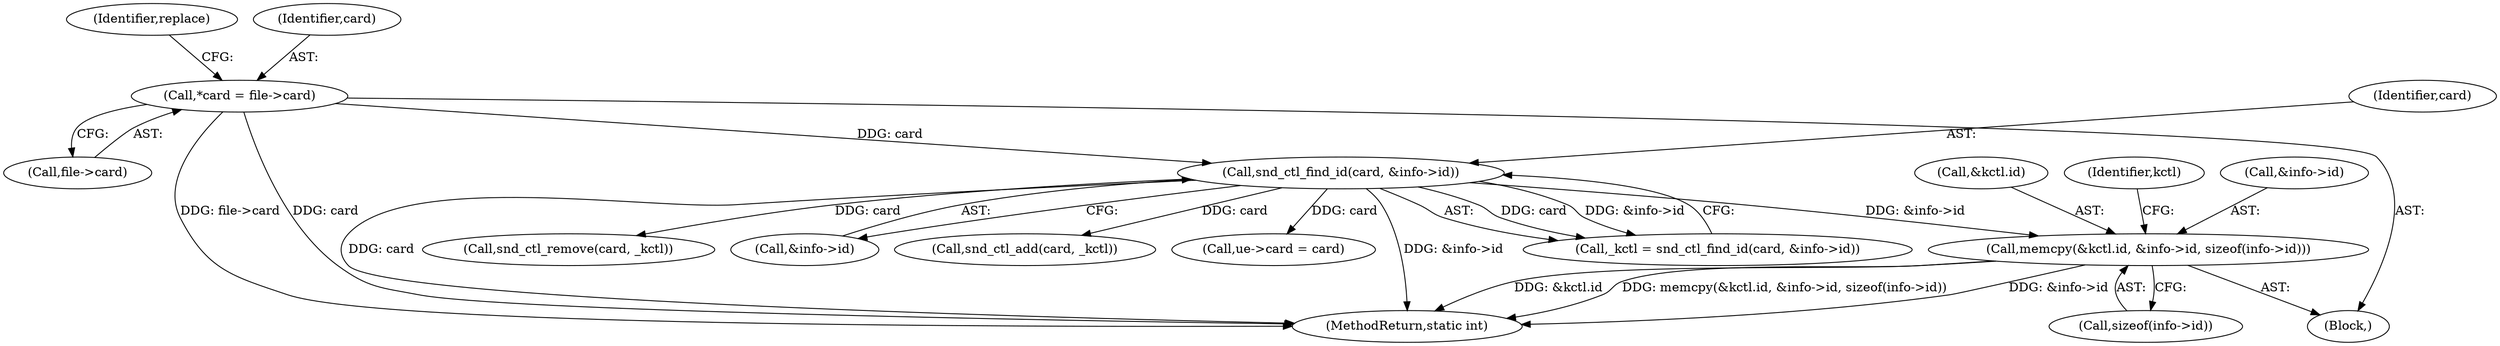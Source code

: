 digraph "0_linux_07f4d9d74a04aa7c72c5dae0ef97565f28f17b92@API" {
"1000220" [label="(Call,memcpy(&kctl.id, &info->id, sizeof(info->id)))"];
"1000177" [label="(Call,snd_ctl_find_id(card, &info->id))"];
"1000106" [label="(Call,*card = file->card)"];
"1000521" [label="(Call,snd_ctl_add(card, _kctl))"];
"1000235" [label="(Identifier,kctl)"];
"1000177" [label="(Call,snd_ctl_find_id(card, &info->id))"];
"1000178" [label="(Identifier,card)"];
"1000413" [label="(Call,ue->card = card)"];
"1000546" [label="(MethodReturn,static int)"];
"1000175" [label="(Call,_kctl = snd_ctl_find_id(card, &info->id))"];
"1000106" [label="(Call,*card = file->card)"];
"1000193" [label="(Call,snd_ctl_remove(card, _kctl))"];
"1000108" [label="(Call,file->card)"];
"1000121" [label="(Identifier,replace)"];
"1000229" [label="(Call,sizeof(info->id))"];
"1000225" [label="(Call,&info->id)"];
"1000220" [label="(Call,memcpy(&kctl.id, &info->id, sizeof(info->id)))"];
"1000221" [label="(Call,&kctl.id)"];
"1000179" [label="(Call,&info->id)"];
"1000104" [label="(Block,)"];
"1000107" [label="(Identifier,card)"];
"1000220" -> "1000104"  [label="AST: "];
"1000220" -> "1000229"  [label="CFG: "];
"1000221" -> "1000220"  [label="AST: "];
"1000225" -> "1000220"  [label="AST: "];
"1000229" -> "1000220"  [label="AST: "];
"1000235" -> "1000220"  [label="CFG: "];
"1000220" -> "1000546"  [label="DDG: &info->id"];
"1000220" -> "1000546"  [label="DDG: &kctl.id"];
"1000220" -> "1000546"  [label="DDG: memcpy(&kctl.id, &info->id, sizeof(info->id))"];
"1000177" -> "1000220"  [label="DDG: &info->id"];
"1000177" -> "1000175"  [label="AST: "];
"1000177" -> "1000179"  [label="CFG: "];
"1000178" -> "1000177"  [label="AST: "];
"1000179" -> "1000177"  [label="AST: "];
"1000175" -> "1000177"  [label="CFG: "];
"1000177" -> "1000546"  [label="DDG: card"];
"1000177" -> "1000546"  [label="DDG: &info->id"];
"1000177" -> "1000175"  [label="DDG: card"];
"1000177" -> "1000175"  [label="DDG: &info->id"];
"1000106" -> "1000177"  [label="DDG: card"];
"1000177" -> "1000193"  [label="DDG: card"];
"1000177" -> "1000413"  [label="DDG: card"];
"1000177" -> "1000521"  [label="DDG: card"];
"1000106" -> "1000104"  [label="AST: "];
"1000106" -> "1000108"  [label="CFG: "];
"1000107" -> "1000106"  [label="AST: "];
"1000108" -> "1000106"  [label="AST: "];
"1000121" -> "1000106"  [label="CFG: "];
"1000106" -> "1000546"  [label="DDG: file->card"];
"1000106" -> "1000546"  [label="DDG: card"];
}
